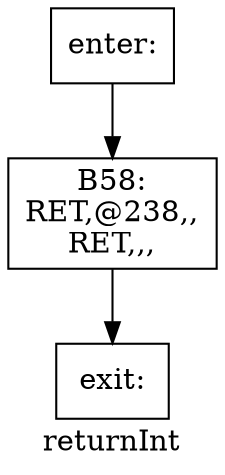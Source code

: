 digraph returnInt{
label =returnInt
B58[label="B58:\nRET,@238,,\nRET,,,\n" shape=box]
enter[label="enter:\n" shape=box]
exit[label="exit:\n" shape=box]
B58->exit
enter->B58
}
